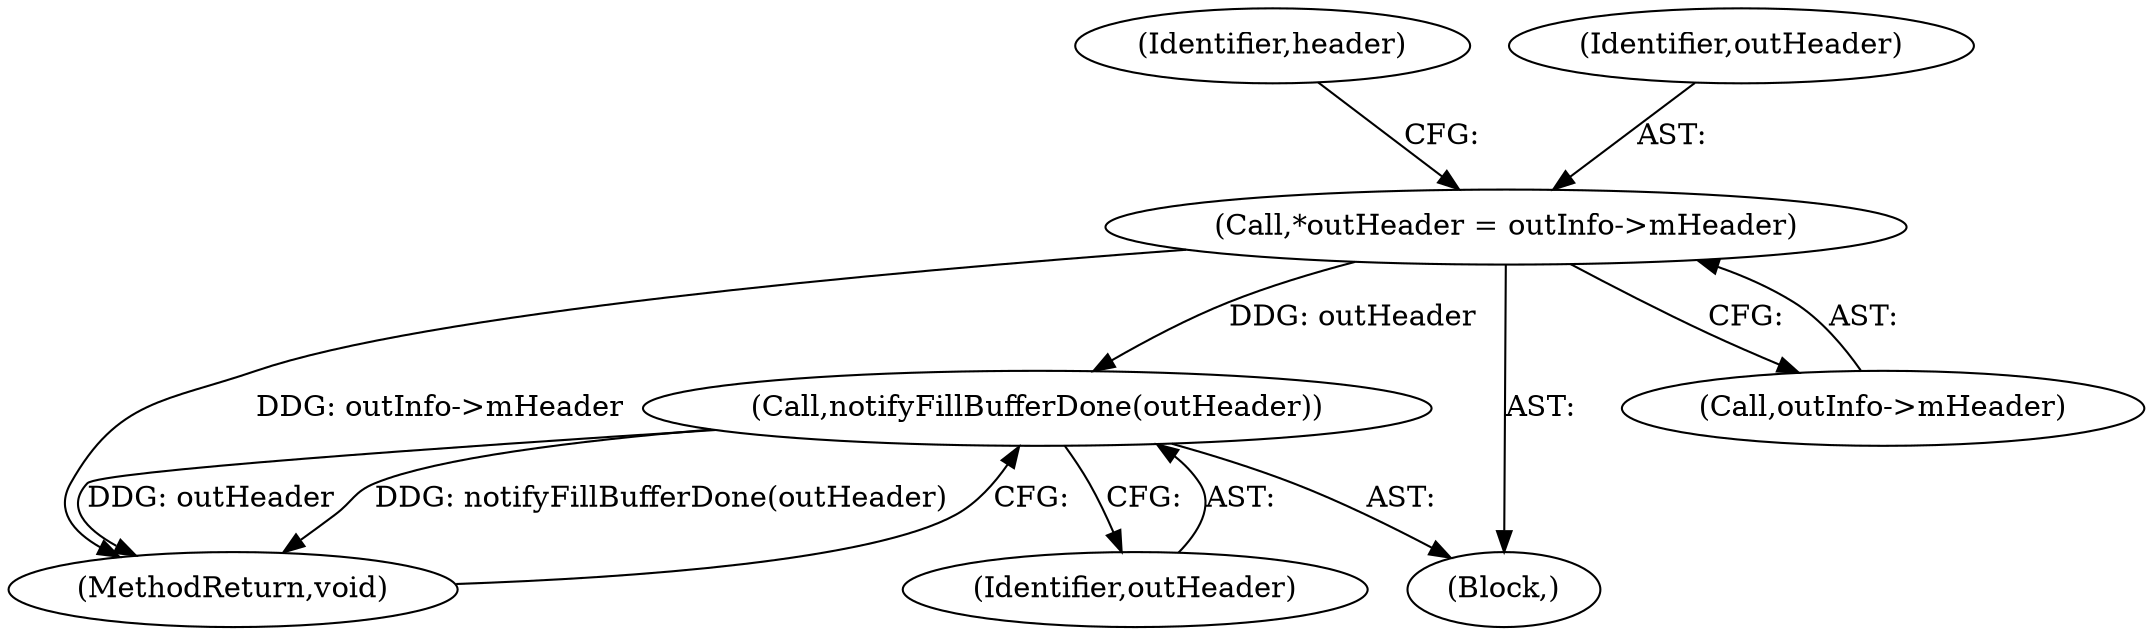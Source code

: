 digraph "0_Android_d2f47191538837e796e2b10c1ff7e1ee35f6e0ab_1@pointer" {
"1000117" [label="(Call,*outHeader = outInfo->mHeader)"];
"1000215" [label="(Call,notifyFillBufferDone(outHeader))"];
"1000217" [label="(MethodReturn,void)"];
"1000117" [label="(Call,*outHeader = outInfo->mHeader)"];
"1000119" [label="(Call,outInfo->mHeader)"];
"1000216" [label="(Identifier,outHeader)"];
"1000124" [label="(Identifier,header)"];
"1000103" [label="(Block,)"];
"1000118" [label="(Identifier,outHeader)"];
"1000215" [label="(Call,notifyFillBufferDone(outHeader))"];
"1000117" -> "1000103"  [label="AST: "];
"1000117" -> "1000119"  [label="CFG: "];
"1000118" -> "1000117"  [label="AST: "];
"1000119" -> "1000117"  [label="AST: "];
"1000124" -> "1000117"  [label="CFG: "];
"1000117" -> "1000217"  [label="DDG: outInfo->mHeader"];
"1000117" -> "1000215"  [label="DDG: outHeader"];
"1000215" -> "1000103"  [label="AST: "];
"1000215" -> "1000216"  [label="CFG: "];
"1000216" -> "1000215"  [label="AST: "];
"1000217" -> "1000215"  [label="CFG: "];
"1000215" -> "1000217"  [label="DDG: outHeader"];
"1000215" -> "1000217"  [label="DDG: notifyFillBufferDone(outHeader)"];
}
